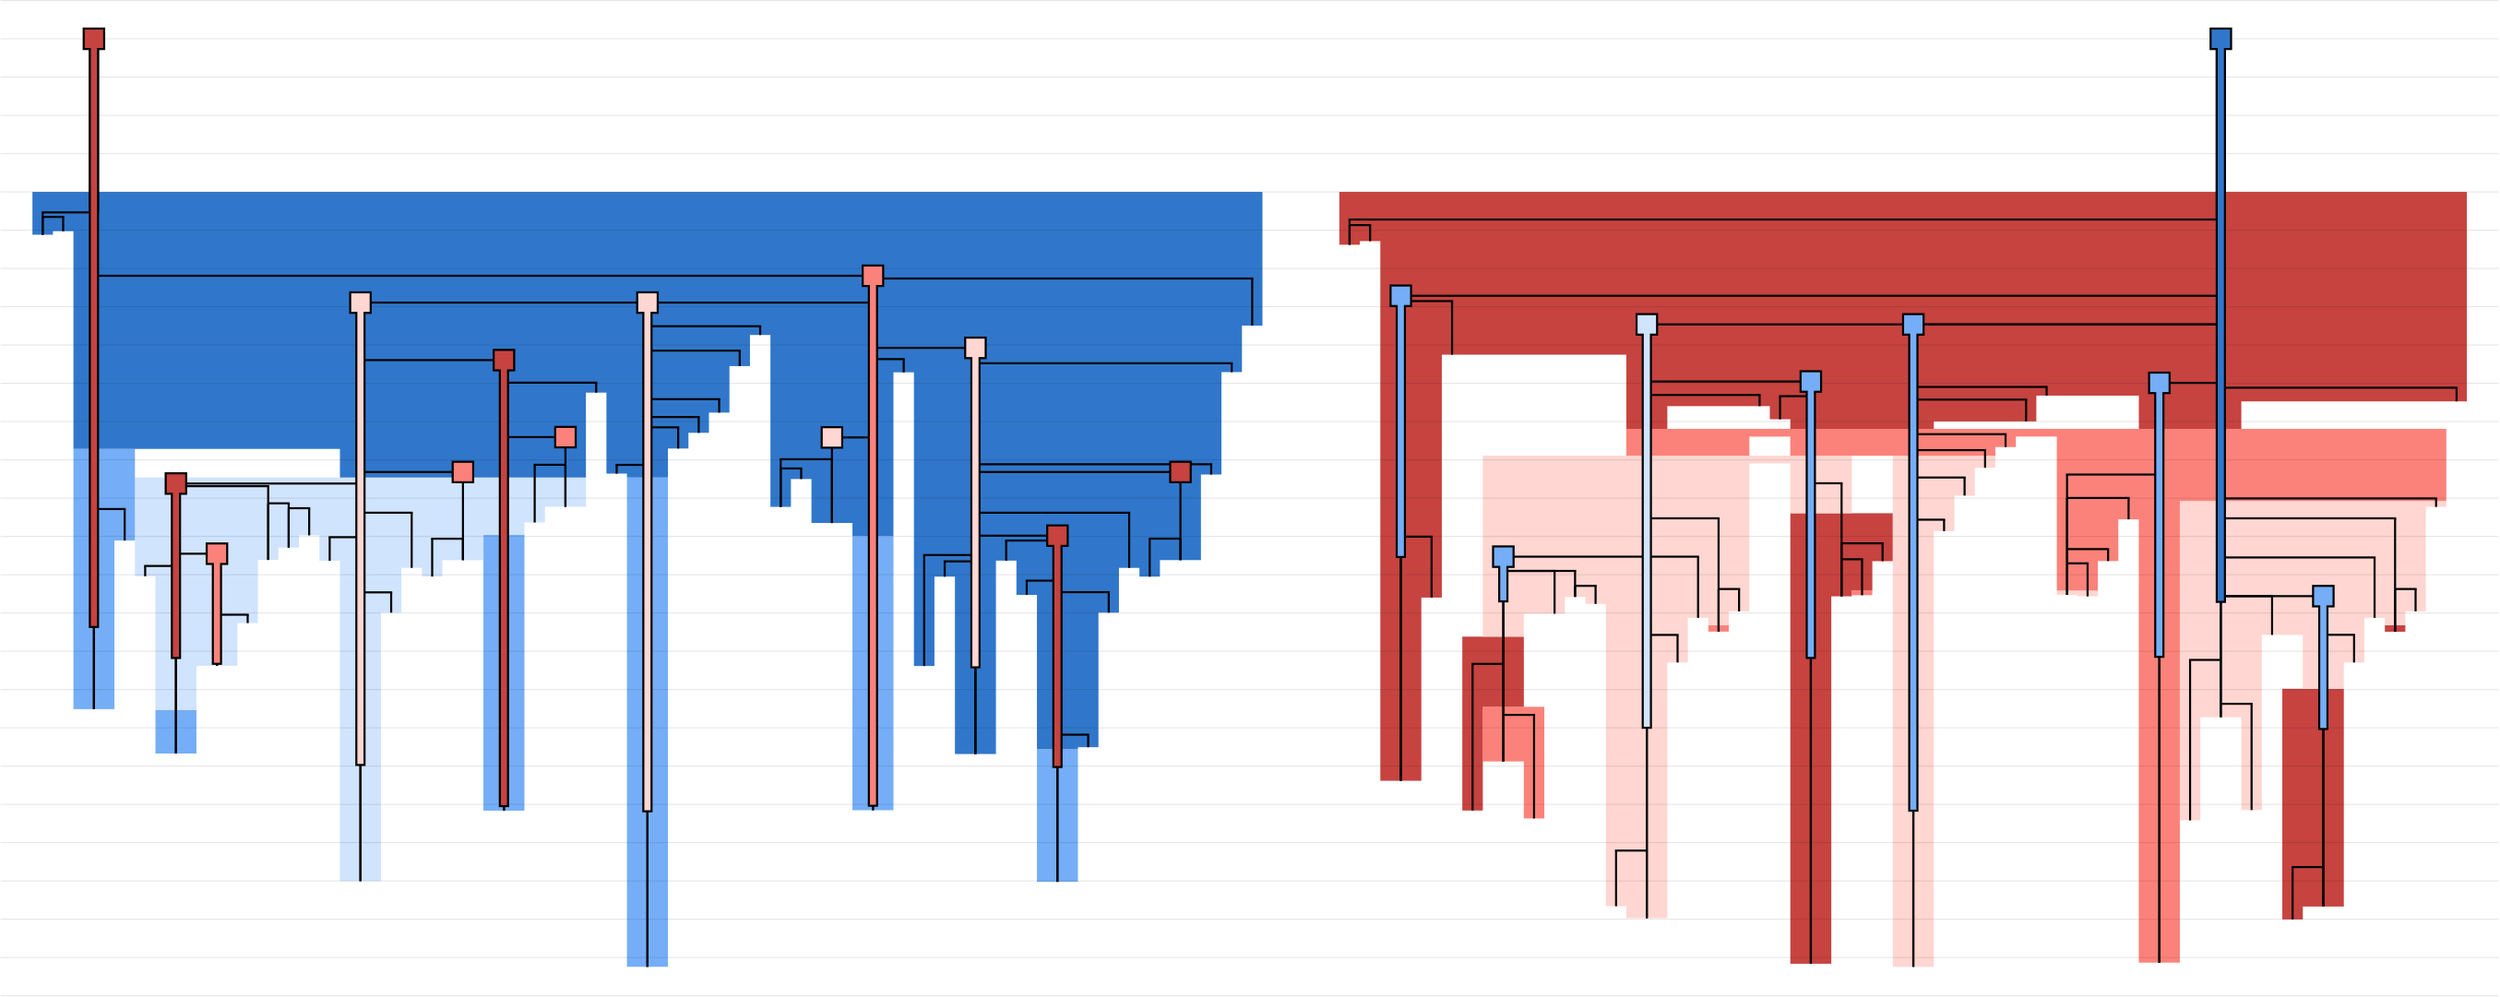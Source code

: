 <?xml version="1.0"?>
<!DOCTYPE ipe SYSTEM "ipe.dtd">
<ipe version="70212" creator="svgtoipe 20191210">
<ipestyle>
<layout paper="768 576" frame="768 576" origin="0 0"/>
<opacity name="10%" value="0.10"/>
<opacity name="20%" value="0.20"/>
<opacity name="30%" value="0.30"/>
<opacity name="40%" value="0.40"/>
<opacity name="50%" value="0.50"/>
<opacity name="60%" value="0.60"/>
<opacity name="70%" value="0.70"/>
<opacity name="80%" value="0.80"/>
<opacity name="90%" value="0.90"/>
<pathstyle cap="0" join="0" fillrule="wind"/>
</ipestyle>
<page>
<group matrix="1 0 0 -1 0 576">
<group>
<group matrix="1 0 0 1 709 350">
<group>
<path fill="0.458824 0.682353 0.968627">
84 236.658 m
84 251.753 l
84 288.412 l
68 288.412 l
68 251.753 l
68 236.658 l
84 236.658 l
h
</path>
<path fill="0.458824 0.682353 0.968627">
-260 221.254 m
-260 226.814 l
-260 238.321 l
-276 238.321 l
-276 226.814 l
-276 221.254 l
-260 221.254 l
h
</path>
<path fill="0.458824 0.682353 0.968627">
12 153.409 m
12 189.205 l
12 260.459 l
-4 260.459 l
-4 189.205 l
-4 153.409 l
12 153.409 l
h
</path>
<path fill="0.458824 0.682353 0.968627">
-132 152.878 m
-132 158.616 l
-132 192.604 l
-132 260.62 l
-148 260.62 l
-148 192.604 l
-148 162.832 l
-148 158.616 l
-148 152.878 l
-132 152.878 l
h
</path>
<path fill="0.458824 0.682353 0.968627">
-76 130.586 m
-76 154.998 l
-76 159.94 l
-76 173.447 l
-76 179.673 l
-76 190.353 l
-76 206.818 l
-76 321.577 l
-92 321.577 l
-92 206.818 l
-92 190.353 l
-92 179.673 l
-92 173.447 l
-92 159.94 l
-92 154.998 l
-92 130.586 l
-76 130.586 l
h
</path>
<path fill="0.815686 0.894118 0.996078">
-108 130.586 m
-108 142.009 l
-124 142.009 l
-124 142.019 l
-124 148.142 l
-132 148.142 l
-132 148.152 l
-132 152.878 l
-148 152.878 l
-148 154.481 l
-148 158.13 l
-148 162.832 l
-164 162.832 l
-164 162.842 l
-164 169.241 l
-172 169.241 l
-172 165.858 l
-180 165.858 l
-180 169.251 l
-180 183.336 l
-188 183.336 l
-188 183.346 l
-188 184.144 l
-188 187.408 l
-188 204.092 l
-188 206.288 l
-188 221.254 l
-188 251.799 l
-188 288.132 l
-204 288.132 l
-204 251.799 l
-204 221.254 l
-204 163.07 l
-212 163.07 l
-212 153.159 l
-220 153.159 l
-220 157.934 l
-228 157.934 l
-228 162.751 l
-236 162.751 l
-236 187.398 l
-244 187.398 l
-244 204.082 l
-260 204.082 l
-260 221.254 l
-276 221.254 l
-276 206.288 l
-276 169.132 l
-276 169.122 l
-284 169.122 l
-284 155.188 l
-284 130.586 l
-276 130.586 l
-260 130.586 l
-244 130.586 l
-236 130.586 l
-228 130.586 l
-220 130.586 l
-212 130.586 l
-204 130.586 l
-188 130.586 l
-180 130.586 l
-172 130.586 l
-164 130.586 l
-148 130.586 l
-132 130.586 l
-124 130.586 l
-108 130.586 l
h
</path>
<path fill="0.458824 0.682353 0.968627">
-292 155.198 m
-292 213.44 l
-292 221.004 l
-308 221.004 l
-308 213.44 l
-308 155.198 l
-308 142.894 l
-308 121.495 l
-308 119.42 l
-292 119.42 l
-284 119.42 l
-284 155.188 l
-292 155.188 l
-292 155.198 l
h
</path>
<path fill="0.188235 0.466667 0.796078" pen="496">
-204 130.586 m
-204 128.442 l
-204 119.421 l
-292 119.421 l
-308 119.421 l
-308 89.6564 l
-308 51.8366 l
-308 35.8312 l
-308 34.4416 l
-316 34.4416 l
-316 35.8212 l
-324 35.8212 l
-324 28.8669 l
-324 27.1107 l
-324 19.1107 l
156 19.1107 l
156 27.1107 l
156 71.2954 l
148 71.2954 l
148 71.3054 l
148 89.4522 l
140 89.4522 l
140 89.4622 l
140 129.425 l
132 129.425 l
132 129.435 l
132 130.586 l
132 153.409 l
132 154.442 l
132 155.306 l
132 162.832 l
116 162.832 l
116 162.842 l
116 169.283 l
108 169.283 l
108 165.858 l
100 165.858 l
100 169.293 l
100 183.336 l
92 183.336 l
92 183.346 l
92 235.855 l
84 235.855 l
84 235.865 l
84 236.658 l
68 236.658 l
68 176.409 l
60 176.409 l
60 163.031 l
52 163.031 l
52 236.658 l
52 238.521 l
36 238.521 l
36 236.658 l
36 235.865 l
36 230.967 l
36 221.563 l
36 206.288 l
36 204.172 l
36 169.283 l
28 169.283 l
28 204.162 l
20 204.162 l
20 198.521 l
20 153.409 l
20 89.5326 l
12 89.5326 l
12 153.409 l
-4 153.409 l
-4 148.348 l
-4 148.338 l
-20 148.338 l
-20 142.058 l
-20 131.178 l
-28 131.178 l
-28 142.048 l
-36 142.048 l
-36 130.586 l
-36 74.9583 l
-44 74.9583 l
-44 87.1014 l
-52 87.1014 l
-52 105.258 l
-60 105.258 l
-60 113.144 l
-68 113.144 l
-68 119.273 l
-76 119.273 l
-76 130.586 l
-92 130.586 l
-92 129.068 l
-100 129.068 l
-100 97.4565 l
-108 97.4565 l
-108 130.586 l
-124 130.586 l
-132 130.586 l
-148 130.586 l
-164 130.586 l
-204 130.586 l
h
</path>
</group>
</group>
<group matrix="1 0 0 1 1227 350">
<group>
<path fill="0.984314 0.509804 0.478431">
-252 220.1 m
-252 223.239 l
-252 241.428 l
-252 243.91 l
-252 263.662 l
-260 263.662 l
-260 243.91 l
-260 241.428 l
-260 241.418 l
-276 241.418 l
-276 223.239 l
-276 220.1 l
-260 220.1 l
-252 220.1 l
h
</path>
<path fill="0.776471 0.262745 0.25098">
60 213.054 m
60 214.964 l
60 230.612 l
60 235.111 l
60 282.655 l
60 290.733 l
60 298.049 l
44 298.049 l
44 298.059 l
44 303.082 l
36 303.082 l
36 298.059 l
36 290.733 l
36 282.655 l
36 235.111 l
36 230.612 l
36 214.964 l
36 213.054 l
44 213.054 l
60 213.054 l
h
</path>
<path fill="0.776471 0.262745 0.25098">
-276 241.418 m
-276 260.575 l
-284 260.575 l
-284 224.878 l
-284 220.1 l
-284 203.333 l
-284 193.742 l
-284 192.707 l
-276 192.707 l
-260 192.707 l
-260 193.742 l
-260 203.333 l
-260 220.1 l
-276 220.1 l
-276 224.878 l
-276 241.418 l
h
</path>
<path fill="0.776471 0.262745 0.25098">
84 188.208 m
84 190.787 l
76 190.787 l
76 188.208 l
84 188.208 l
h
</path>
<path fill="0.984314 0.509804 0.478431">
-180 188.208 m
-180 190.742 l
-188 190.742 l
-188 188.208 l
-180 188.208 l
h
</path>
<path fill="0.984314 0.509804 0.478431">
-124 174.592 m
-124 176.528 l
-132 176.528 l
-132 174.592 l
-124 174.592 l
h
</path>
<path fill="1 0.839216 0.819608">
-36 174.711 m
-36 176.406 l
-36 176.969 l
-44 176.969 l
-44 176.406 l
-44 176.396 l
-52 176.396 l
-52 174.711 l
-44 174.711 l
-36 174.711 l
h
</path>
<path fill="0.776471 0.262745 0.25098">
-124 163.254 m
-124 174.592 l
-132 174.592 l
-132 176.528 l
-132 176.969 l
-140 176.969 l
-140 176.979 l
-140 320.384 l
-156 320.384 l
-156 176.979 l
-156 174.592 l
-156 163.254 l
-156 162.501 l
-156 156.278 l
-156 153.329 l
-156 144.53 l
-140 144.53 l
-132 144.53 l
-124 144.53 l
-116 144.53 l
-116 163.244 l
-124 163.244 l
-124 163.254 l
h
</path>
<path fill="1 0.839216 0.819608">
36 192.032 m
36 192.022 l
28 192.022 l
28 213.054 l
28 220.617 l
28 223.087 l
28 260.398 l
20 260.398 l
20 224.158 l
4 224.158 l
4 260.408 l
4 264.415 l
-4 264.415 l
-4 260.408 l
-4 224.168 l
-4 223.087 l
-4 220.617 l
-4 218.914 l
-4 213.054 l
-4 204.094 l
-4 202.802 l
-4 201.789 l
-4 192.032 l
-4 191.987 l
-4 188.208 l
-4 185.366 l
-4 185.182 l
-4 182.851 l
-4 176.892 l
-4 174.11 l
-4 161.797 l
-4 146.521 l
-4 145.765 l
-4 142.064 l
-4 139.751 l
4 139.751 l
20 139.751 l
28 139.751 l
36 139.751 l
60 139.751 l
68 139.751 l
76 139.751 l
84 139.751 l
92 139.751 l
100 139.751 l
100 142.054 l
92 142.054 l
92 142.064 l
92 182.841 l
84 182.841 l
84 182.851 l
84 185.182 l
84 188.208 l
76 188.208 l
76 185.356 l
68 185.356 l
68 188.208 l
68 202.792 l
60 202.792 l
60 202.802 l
60 204.094 l
60 213.054 l
44 213.054 l
44 192.032 l
36 192.032 l
h
</path>
<path fill="1 0.839216 0.819608">
-156 122.074 m
-140 122.074 l
-132 122.074 l
-132 144.53 l
-140 144.53 l
-156 144.53 l
-156 125.074 l
-172 125.074 l
-172 144.53 l
-172 182.841 l
-180 182.841 l
-180 182.851 l
-180 188.208 l
-188 188.208 l
-188 185.356 l
-196 185.356 l
-196 188.208 l
-196 192.707 l
-196 202.792 l
-204 202.792 l
-204 202.802 l
-204 204.094 l
-204 213.649 l
-204 235.189 l
-204 276.211 l
-204 297.928 l
-204 302.597 l
-220 302.597 l
-220 297.928 l
-220 297.918 l
-228 297.918 l
-228 192.707 l
-228 179.927 l
-236 179.927 l
-236 177.191 l
-244 177.191 l
-244 183.767 l
-252 183.767 l
-252 183.777 l
-260 183.777 l
-260 192.707 l
-276 192.707 l
-276 188.208 l
-276 167.048 l
-276 122.074 l
-252 122.074 l
-244 122.074 l
-236 122.074 l
-228 122.074 l
-220 122.074 l
-204 122.074 l
-196 122.074 l
-188 122.074 l
-180 122.074 l
-172 122.074 l
-156 122.074 l
h
</path>
<path fill="1 0.839216 0.819608">
-172 114.603 m
-172 122.074 l
-220 122.074 l
-220 111.603 l
-172 111.603 l
-156 111.603 l
-116 111.603 l
-100 111.603 l
-92 111.603 l
-84 111.603 l
-76 111.603 l
-76 118.704 l
-76 122.074 l
-76 126.782 l
-84 126.782 l
-84 126.792 l
-84 131.31 l
-84 137.642 l
-92 137.642 l
-92 137.652 l
-92 151.502 l
-100 151.502 l
-100 151.512 l
-100 159.78 l
-100 166.748 l
-100 170.768 l
-100 185.42 l
-100 321.577 l
-116 321.577 l
-116 185.42 l
-116 170.768 l
-116 166.748 l
-116 163.244 l
-116 159.78 l
-116 151.512 l
-116 147.052 l
-116 140.829 l
-116 137.652 l
-116 131.31 l
-116 130.587 l
-116 126.792 l
-116 122.074 l
-140 122.074 l
-156 122.074 l
-156 114.603 l
-172 114.603 l
h
</path>
<path fill="0.984314 0.509804 0.478431">
-172 114.603 m
-172 122.074 l
-220 122.074 l
-220 112.677 l
-220 111.603 l
-172 111.603 l
-156 111.603 l
-116 111.603 l
-84 111.603 l
-76 111.603 l
-68 111.603 l
-52 111.603 l
-44 111.603 l
-36 111.603 l
-28 111.603 l
-20 111.603 l
-4 111.603 l
20 111.603 l
100 111.603 l
100 139.751 l
20 139.751 l
4 139.751 l
-4 139.751 l
-4 144.131 l
-4 146.92 l
-4 158.529 l
-4 163.209 l
-4 164.09 l
-4 174.711 l
-4 264.415 l
-4 319.943 l
-20 319.943 l
-20 174.711 l
-20 146.91 l
-28 146.91 l
-28 163.199 l
-36 163.199 l
-36 174.711 l
-44 174.711 l
-52 174.711 l
-52 164.09 l
-52 158.529 l
-52 144.131 l
-52 139.751 l
-52 138.578 l
-52 122.074 l
-52 118.714 l
-52 114.603 l
-68 114.603 l
-68 118.704 l
-76 118.704 l
-76 122.074 l
-84 122.074 l
-116 122.074 l
-156 122.074 l
-156 114.603 l
-172 114.603 l
h
</path>
<path fill="0.776471 0.262745 0.25098" pen="456">
100 100.882 m
20 100.882 l
20 111.603 l
-4 111.603 l
-20 111.603 l
-20 98.6307 l
-52 98.6307 l
-52 98.6207 l
-60 98.6207 l
-60 108.683 l
-68 108.683 l
-68 108.693 l
-100 108.693 l
-100 111.603 l
-140 111.603 l
-156 111.603 l
-156 107.844 l
-164 107.844 l
-164 102.724 l
-172 102.724 l
-172 102.734 l
-204 102.734 l
-204 111.603 l
-220 111.603 l
-220 82.651 l
-284 82.651 l
-284 82.641 l
-292 82.641 l
-292 111.603 l
-292 177.454 l
-300 177.454 l
-300 177.464 l
-300 202.66 l
-300 248.966 l
-316 248.966 l
-316 202.66 l
-316 177.464 l
-316 153.673 l
-316 111.603 l
-316 108.693 l
-316 107.854 l
-316 102.734 l
-316 100.882 l
-316 100.174 l
-316 98.8493 l
-316 98.6307 l
-316 98.3637 l
-316 95.5402 l
-316 95.2315 l
-316 93.6429 l
-316 93.1122 l
-316 86.8769 l
-316 82.651 l
-316 70.8198 l
-316 61.7286 l
-316 59.6543 l
-316 39.7449 l
-316 38.3135 l
-324 38.3135 l
-324 39.7349 l
-332 39.7349 l
-332 32.078 l
-332 29.8902 l
-332 19.1107 l
108 19.1107 l
108 29.8902 l
108 100.872 l
100 100.872 l
100 100.882 l
h
</path>
</group>
</group>
<group matrix="1 0 0 1 400 350">
<group>
<path stroke="0 0 0" opacity="10%" pen="0.4">
-27.457 -55.5969 m
947.457 -55.5969 l
</path>
<path stroke="0 0 0" opacity="10%" pen="0.4">
-27.457 -40.6553 m
947.457 -40.6553 l
</path>
<path stroke="0 0 0" opacity="10%" pen="0.4">
-27.457 -25.7138 m
947.457 -25.7138 l
</path>
<path stroke="0 0 0" opacity="10%" pen="0.4">
-27.457 -10.7723 m
947.457 -10.7723 l
</path>
<path stroke="0 0 0" opacity="10%" pen="0.4">
-27.457 4.16921 m
947.457 4.16921 l
</path>
<path stroke="0 0 0" opacity="10%" pen="0.4">
-27.457 19.1107 m
947.457 19.1107 l
</path>
<path stroke="0 0 0" opacity="10%" pen="0.4">
-27.457 34.0522 m
947.457 34.0522 l
</path>
<path stroke="0 0 0" opacity="10%" pen="0.4">
-27.457 48.9938 m
947.457 48.9938 l
</path>
<path stroke="0 0 0" opacity="10%" pen="0.4">
-27.457 63.9353 m
947.457 63.9353 l
</path>
<path stroke="0 0 0" opacity="10%" pen="0.4">
-27.457 78.8768 m
947.457 78.8768 l
</path>
<path stroke="0 0 0" opacity="10%" pen="0.4">
-27.457 93.8183 m
947.457 93.8183 l
</path>
<path stroke="0 0 0" opacity="10%" pen="0.4">
-27.457 108.76 m
947.457 108.76 l
</path>
<path stroke="0 0 0" opacity="10%" pen="0.4">
-27.457 123.701 m
947.457 123.701 l
</path>
<path stroke="0 0 0" opacity="10%" pen="0.4">
-27.457 138.643 m
947.457 138.643 l
</path>
<path stroke="0 0 0" opacity="10%" pen="0.4">
-27.457 153.584 m
947.457 153.584 l
</path>
<path stroke="0 0 0" opacity="10%" pen="0.4">
-27.457 168.526 m
947.457 168.526 l
</path>
<path stroke="0 0 0" opacity="10%" pen="0.4">
-27.457 183.467 m
947.457 183.467 l
</path>
<path stroke="0 0 0" opacity="10%" pen="0.4">
-27.457 198.409 m
947.457 198.409 l
</path>
<path stroke="0 0 0" opacity="10%" pen="0.4">
-27.457 213.35 m
947.457 213.35 l
</path>
<path stroke="0 0 0" opacity="10%" pen="0.4">
-27.457 228.292 m
947.457 228.292 l
</path>
<path stroke="0 0 0" opacity="10%" pen="0.4">
-27.457 243.234 m
947.457 243.234 l
</path>
<path stroke="0 0 0" opacity="10%" pen="0.4">
-27.457 258.175 m
947.457 258.175 l
</path>
<path stroke="0 0 0" opacity="10%" pen="0.4">
-27.457 273.117 m
947.457 273.117 l
</path>
<path stroke="0 0 0" opacity="10%" pen="0.4">
-27.457 288.058 m
947.457 288.058 l
</path>
<path stroke="0 0 0" opacity="10%" pen="0.4">
-27.457 303 m
947.457 303 l
</path>
<path stroke="0 0 0" opacity="10%" pen="0.4">
-27.457 317.941 m
947.457 317.941 l
</path>
<path stroke="0 0 0" opacity="10%" pen="0.4">
-27.457 332.883 m
947.457 332.883 l
</path>
</group>
</group>
<group matrix="1 0 0 1 709 350">
<group>
<path stroke="0 0 0" pen="0.8">
-320 27.1107 m
-320 28.8669 l
</path>
<path stroke="0 0 0" pen="0.8">
-320.4 27.1107 m
-300 27.1107 l
</path>
<path stroke="0 0 0" pen="0.8">
-320 28.8669 m
-320 35.8312 l
</path>
<path stroke="0 0 0" pen="0.8">
-320 28.8669 m
-320 35.8312 l
</path>
<path stroke="0 0 0" pen="0.8">
-312 28.8669 m
-312 34.4516 l
</path>
<path stroke="0 0 0" pen="0.8">
-311.6 28.8669 m
-320 28.8669 l
</path>
<path stroke="0 0 0" pen="0.8">
-300 27.1107 m
-300 51.8366 l
</path>
<path stroke="0 0 0" pen="0.8">
-300 27.1107 m
-300 51.8366 l
</path>
<path stroke="0 0 0" pen="0.8">
-300 51.8366 m
-300 142.894 l
</path>
<path stroke="0 0 0" pen="0.8">
-300 51.8366 m
-300 142.894 l
</path>
<path stroke="0 0 0" pen="0.8">
-300 142.894 m
-300 221.014 l
</path>
<path stroke="0 0 0" pen="0.8">
-300 142.894 m
-300 221.014 l
</path>
<path stroke="0 0 0" pen="0.8">
-288 142.894 m
-288 155.198 l
</path>
<path stroke="0 0 0" pen="0.8">
-287.6 142.894 m
-300 142.894 l
</path>
<path stroke="0 0 0" pen="0.8">
4 51.8366 m
4 52.9107 l
</path>
<path stroke="0 0 0" pen="0.8">
4.4 51.8366 m
-300 51.8366 l
</path>
<path stroke="0 0 0" pen="0.8">
4 52.9107 m
4 62.3074 l
</path>
<path stroke="0 0 0" pen="0.8">
4 52.9107 m
4 62.3074 l
</path>
<path stroke="0 0 0" pen="0.8">
-84 62.3074 m
-84 62.3074 l
</path>
<path stroke="0 0 0" pen="0.8">
-84.4 62.3074 m
4 62.3074 l
</path>
<path stroke="0 0 0" pen="0.8">
-196 62.3074 m
-196 84.7638 l
</path>
<path stroke="0 0 0" pen="0.8">
-196.4 62.3074 m
-84 62.3074 l
</path>
<path stroke="0 0 0" pen="0.8">
-196 84.7638 m
-196 128.442 l
</path>
<path stroke="0 0 0" pen="0.8">
-196 84.7638 m
-196 128.442 l
</path>
<path stroke="0 0 0" pen="0.8">
-196 128.442 m
-196 132.941 l
</path>
<path stroke="0 0 0" pen="0.8">
-196 128.442 m
-196 132.941 l
</path>
<path stroke="0 0 0" pen="0.8">
-268 132.941 m
-268 133.976 l
</path>
<path stroke="0 0 0" pen="0.8">
-268.4 132.941 m
-196 132.941 l
</path>
<path stroke="0 0 0" pen="0.8">
-268 133.976 m
-268 160.334 l
</path>
<path stroke="0 0 0" pen="0.8">
-268 133.976 m
-268 160.334 l
</path>
<path stroke="0 0 0" pen="0.8">
-268 160.334 m
-268 165.112 l
</path>
<path stroke="0 0 0" pen="0.8">
-268 160.334 m
-268 165.112 l
</path>
<path stroke="0 0 0" pen="0.8">
-280 165.112 m
-280 169.132 l
</path>
<path stroke="0 0 0" pen="0.8">
-280.4 165.112 m
-268 165.112 l
</path>
<path stroke="0 0 0" pen="0.8">
-268 165.112 m
-268 238.331 l
</path>
<path stroke="0 0 0" pen="0.8">
-268 165.112 m
-268 238.331 l
</path>
<path stroke="0 0 0" pen="0.8">
-252 160.334 m
-252 184.144 l
</path>
<path stroke="0 0 0" pen="0.8">
-251.6 160.334 m
-268 160.334 l
</path>
<path stroke="0 0 0" pen="0.8">
-252 184.144 m
-252 204.092 l
</path>
<path stroke="0 0 0" pen="0.8">
-252 184.144 m
-252 204.092 l
</path>
<path stroke="0 0 0" pen="0.8">
-240 184.144 m
-240 187.408 l
</path>
<path stroke="0 0 0" pen="0.8">
-239.6 184.144 m
-252 184.144 l
</path>
<path stroke="0 0 0" pen="0.8">
-232 133.976 m
-232 140.665 l
</path>
<path stroke="0 0 0" pen="0.8">
-231.6 133.976 m
-268 133.976 l
</path>
<path stroke="0 0 0" pen="0.8">
-232 140.665 m
-232 162.761 l
</path>
<path stroke="0 0 0" pen="0.8">
-232 140.665 m
-232 162.761 l
</path>
<path stroke="0 0 0" pen="0.8">
-224 140.665 m
-224 142.575 l
</path>
<path stroke="0 0 0" pen="0.8">
-223.6 140.665 m
-232 140.665 l
</path>
<path stroke="0 0 0" pen="0.8">
-224 142.575 m
-224 157.944 l
</path>
<path stroke="0 0 0" pen="0.8">
-224 142.575 m
-224 157.944 l
</path>
<path stroke="0 0 0" pen="0.8">
-216 142.575 m
-216 153.169 l
</path>
<path stroke="0 0 0" pen="0.8">
-215.6 142.575 m
-224 142.575 l
</path>
<path stroke="0 0 0" pen="0.8">
-196 132.941 m
-196 144.328 l
</path>
<path stroke="0 0 0" pen="0.8">
-196 132.941 m
-196 144.328 l
</path>
<path stroke="0 0 0" pen="0.8">
-196 144.328 m
-196 153.882 l
</path>
<path stroke="0 0 0" pen="0.8">
-196 144.328 m
-196 153.882 l
</path>
<path stroke="0 0 0" pen="0.8">
-208 153.882 m
-208 163.08 l
</path>
<path stroke="0 0 0" pen="0.8">
-208.4 153.882 m
-196 153.882 l
</path>
<path stroke="0 0 0" pen="0.8">
-196 153.882 m
-196 175.422 l
</path>
<path stroke="0 0 0" pen="0.8">
-196 153.882 m
-196 175.422 l
</path>
<path stroke="0 0 0" pen="0.8">
-196 175.422 m
-196 288.142 l
</path>
<path stroke="0 0 0" pen="0.8">
-196 175.422 m
-196 288.142 l
</path>
<path stroke="0 0 0" pen="0.8">
-184 175.422 m
-184 183.346 l
</path>
<path stroke="0 0 0" pen="0.8">
-183.6 175.422 m
-196 175.422 l
</path>
<path stroke="0 0 0" pen="0.8">
-176 144.328 m
-176 165.868 l
</path>
<path stroke="0 0 0" pen="0.8">
-175.6 144.328 m
-196 144.328 l
</path>
<path stroke="0 0 0" pen="0.8">
-156 128.442 m
-156 154.481 l
</path>
<path stroke="0 0 0" pen="0.8">
-155.6 128.442 m
-196 128.442 l
</path>
<path stroke="0 0 0" pen="0.8">
-168 154.481 m
-168 169.251 l
</path>
<path stroke="0 0 0" pen="0.8">
-168.4 154.481 m
-156 154.481 l
</path>
<path stroke="0 0 0" pen="0.8">
-156 154.481 m
-156 162.842 l
</path>
<path stroke="0 0 0" pen="0.8">
-156 154.481 m
-156 162.842 l
</path>
<path stroke="0 0 0" pen="0.8">
-140 84.7638 m
-140 93.5625 l
</path>
<path stroke="0 0 0" pen="0.8">
-139.6 84.7638 m
-196 84.7638 l
</path>
<path stroke="0 0 0" pen="0.8">
-140 93.5625 m
-140 114.826 l
</path>
<path stroke="0 0 0" pen="0.8">
-140 93.5625 m
-140 114.826 l
</path>
<path stroke="0 0 0" pen="0.8">
-140 114.826 m
-140 260.63 l
</path>
<path stroke="0 0 0" pen="0.8">
-140 114.826 m
-140 260.63 l
</path>
<path stroke="0 0 0" pen="0.8">
-116 114.826 m
-116 125.615 l
</path>
<path stroke="0 0 0" pen="0.8">
-115.6 114.826 m
-140 114.826 l
</path>
<path stroke="0 0 0" pen="0.8">
-128 125.615 m
-128 148.152 l
</path>
<path stroke="0 0 0" pen="0.8">
-128.4 125.615 m
-116 125.615 l
</path>
<path stroke="0 0 0" pen="0.8">
-116 125.615 m
-116 142.019 l
</path>
<path stroke="0 0 0" pen="0.8">
-116 125.615 m
-116 142.019 l
</path>
<path stroke="0 0 0" pen="0.8">
-104 93.5625 m
-104 97.4665 l
</path>
<path stroke="0 0 0" pen="0.8">
-103.6 93.5625 m
-140 93.5625 l
</path>
<path stroke="0 0 0" pen="0.8">
-84 62.3074 m
-84 71.5434 l
</path>
<path stroke="0 0 0" pen="0.8">
-84 62.3074 m
-84 71.5434 l
</path>
<path stroke="0 0 0" pen="0.8">
-84 71.5434 m
-84 81.0624 l
</path>
<path stroke="0 0 0" pen="0.8">
-84 71.5434 m
-84 81.0624 l
</path>
<path stroke="0 0 0" pen="0.8">
-84 81.0624 m
-84 100.013 l
</path>
<path stroke="0 0 0" pen="0.8">
-84 81.0624 m
-84 100.013 l
</path>
<path stroke="0 0 0" pen="0.8">
-84 100.013 m
-84 106.982 l
</path>
<path stroke="0 0 0" pen="0.8">
-84 100.013 m
-84 106.982 l
</path>
<path stroke="0 0 0" pen="0.8">
-84 106.982 m
-84 111.002 l
</path>
<path stroke="0 0 0" pen="0.8">
-84 106.982 m
-84 111.002 l
</path>
<path stroke="0 0 0" pen="0.8">
-84 111.002 m
-84 125.654 l
</path>
<path stroke="0 0 0" pen="0.8">
-84 111.002 m
-84 125.654 l
</path>
<path stroke="0 0 0" pen="0.8">
-96 125.654 m
-96 129.078 l
</path>
<path stroke="0 0 0" pen="0.8">
-96.4 125.654 m
-84 125.654 l
</path>
<path stroke="0 0 0" pen="0.8">
-84 125.654 m
-84 321.587 l
</path>
<path stroke="0 0 0" pen="0.8">
-84 125.654 m
-84 321.587 l
</path>
<path stroke="0 0 0" pen="0.8">
-72 111.002 m
-72 119.283 l
</path>
<path stroke="0 0 0" pen="0.8">
-71.6 111.002 m
-84 111.002 l
</path>
<path stroke="0 0 0" pen="0.8">
-64 106.982 m
-64 113.154 l
</path>
<path stroke="0 0 0" pen="0.8">
-63.6 106.982 m
-84 106.982 l
</path>
<path stroke="0 0 0" pen="0.8">
-56 100.013 m
-56 105.268 l
</path>
<path stroke="0 0 0" pen="0.8">
-55.6 100.013 m
-84 100.013 l
</path>
<path stroke="0 0 0" pen="0.8">
-48 81.0624 m
-48 87.1114 l
</path>
<path stroke="0 0 0" pen="0.8">
-47.6 81.0624 m
-84 81.0624 l
</path>
<path stroke="0 0 0" pen="0.8">
-40 71.5434 m
-40 74.9683 l
</path>
<path stroke="0 0 0" pen="0.8">
-39.6 71.5434 m
-84 71.5434 l
</path>
<path stroke="0 0 0" pen="0.8">
4 62.3074 m
4 79.9851 l
</path>
<path stroke="0 0 0" pen="0.8">
4 62.3074 m
4 79.9851 l
</path>
<path stroke="0 0 0" pen="0.8">
4 79.9851 m
4 84.3651 l
</path>
<path stroke="0 0 0" pen="0.8">
4 79.9851 m
4 84.3651 l
</path>
<path stroke="0 0 0" pen="0.8">
4 84.3651 m
4 114.945 l
</path>
<path stroke="0 0 0" pen="0.8">
4 84.3651 m
4 114.945 l
</path>
<path stroke="0 0 0" pen="0.8">
-12 114.945 m
-12 123.464 l
</path>
<path stroke="0 0 0" pen="0.8">
-12.4 114.945 m
4 114.945 l
</path>
<path stroke="0 0 0" pen="0.8">
-32 123.464 m
-32 127.049 l
</path>
<path stroke="0 0 0" pen="0.8">
-32.4 123.464 m
-12 123.464 l
</path>
<path stroke="0 0 0" pen="0.8">
-32 127.049 m
-32 142.058 l
</path>
<path stroke="0 0 0" pen="0.8">
-32 127.049 m
-32 142.058 l
</path>
<path stroke="0 0 0" pen="0.8">
-24 127.049 m
-24 131.188 l
</path>
<path stroke="0 0 0" pen="0.8">
-23.6 127.049 m
-32 127.049 l
</path>
<path stroke="0 0 0" pen="0.8">
-12 123.464 m
-12 148.348 l
</path>
<path stroke="0 0 0" pen="0.8">
-12 123.464 m
-12 148.348 l
</path>
<path stroke="0 0 0" pen="0.8">
4 114.945 m
4 260.469 l
</path>
<path stroke="0 0 0" pen="0.8">
4 114.945 m
4 260.469 l
</path>
<path stroke="0 0 0" pen="0.8">
16 84.3651 m
16 89.5426 l
</path>
<path stroke="0 0 0" pen="0.8">
16.4 84.3651 m
4 84.3651 l
</path>
<path stroke="0 0 0" pen="0.8">
44 79.9851 m
44 85.9987 l
</path>
<path stroke="0 0 0" pen="0.8">
44.4 79.9851 m
4 79.9851 l
</path>
<path stroke="0 0 0" pen="0.8">
44 85.9987 m
44 125.416 l
</path>
<path stroke="0 0 0" pen="0.8">
44 85.9987 m
44 125.416 l
</path>
<path stroke="0 0 0" pen="0.8">
44 125.416 m
44 128.442 l
</path>
<path stroke="0 0 0" pen="0.8">
44 125.416 m
44 128.442 l
</path>
<path stroke="0 0 0" pen="0.8">
44 128.442 m
44 144.328 l
</path>
<path stroke="0 0 0" pen="0.8">
44 128.442 m
44 144.328 l
</path>
<path stroke="0 0 0" pen="0.8">
44 144.328 m
44 153.288 l
</path>
<path stroke="0 0 0" pen="0.8">
44 144.328 m
44 153.288 l
</path>
<path stroke="0 0 0" pen="0.8">
44 153.288 m
44 160.851 l
</path>
<path stroke="0 0 0" pen="0.8">
44 153.288 m
44 160.851 l
</path>
<path stroke="0 0 0" pen="0.8">
24 160.851 m
24 204.172 l
</path>
<path stroke="0 0 0" pen="0.8">
23.6 160.851 m
44 160.851 l
</path>
<path stroke="0 0 0" pen="0.8">
44 160.851 m
44 163.321 l
</path>
<path stroke="0 0 0" pen="0.8">
44 160.851 m
44 163.321 l
</path>
<path stroke="0 0 0" pen="0.8">
32 163.321 m
32 169.293 l
</path>
<path stroke="0 0 0" pen="0.8">
31.6 163.321 m
44 163.321 l
</path>
<path stroke="0 0 0" pen="0.8">
44 163.321 m
44 238.531 l
</path>
<path stroke="0 0 0" pen="0.8">
44 163.321 m
44 238.531 l
</path>
<path stroke="0 0 0" pen="0.8">
76 153.288 m
76 155.198 l
</path>
<path stroke="0 0 0" pen="0.8">
76.4 153.288 m
44 153.288 l
</path>
<path stroke="0 0 0" pen="0.8">
56 155.198 m
56 163.041 l
</path>
<path stroke="0 0 0" pen="0.8">
55.6 155.198 m
76 155.198 l
</path>
<path stroke="0 0 0" pen="0.8">
76 155.198 m
76 170.846 l
</path>
<path stroke="0 0 0" pen="0.8">
76 155.198 m
76 170.846 l
</path>
<path stroke="0 0 0" pen="0.8">
64 170.846 m
64 176.419 l
</path>
<path stroke="0 0 0" pen="0.8">
63.6 170.846 m
76 170.846 l
</path>
<path stroke="0 0 0" pen="0.8">
76 170.846 m
76 175.345 l
</path>
<path stroke="0 0 0" pen="0.8">
76 170.846 m
76 175.345 l
</path>
<path stroke="0 0 0" pen="0.8">
76 175.345 m
76 230.967 l
</path>
<path stroke="0 0 0" pen="0.8">
76 175.345 m
76 230.967 l
</path>
<path stroke="0 0 0" pen="0.8">
76 230.967 m
76 288.422 l
</path>
<path stroke="0 0 0" pen="0.8">
76 230.967 m
76 288.422 l
</path>
<path stroke="0 0 0" pen="0.8">
88 230.967 m
88 235.865 l
</path>
<path stroke="0 0 0" pen="0.8">
88.4 230.967 m
76 230.967 l
</path>
<path stroke="0 0 0" pen="0.8">
96 175.345 m
96 183.346 l
</path>
<path stroke="0 0 0" pen="0.8">
96.4 175.345 m
76 175.345 l
</path>
<path stroke="0 0 0" pen="0.8">
104 144.328 m
104 165.868 l
</path>
<path stroke="0 0 0" pen="0.8">
104.4 144.328 m
44 144.328 l
</path>
<path stroke="0 0 0" pen="0.8">
124 128.442 m
124 154.442 l
</path>
<path stroke="0 0 0" pen="0.8">
124.4 128.442 m
44 128.442 l
</path>
<path stroke="0 0 0" pen="0.8">
112 154.442 m
112 169.293 l
</path>
<path stroke="0 0 0" pen="0.8">
111.6 154.442 m
124 154.442 l
</path>
<path stroke="0 0 0" pen="0.8">
124 154.442 m
124 162.842 l
</path>
<path stroke="0 0 0" pen="0.8">
124 154.442 m
124 162.842 l
</path>
<path stroke="0 0 0" pen="0.8">
136 125.416 m
136 129.435 l
</path>
<path stroke="0 0 0" pen="0.8">
136.4 125.416 m
44 125.416 l
</path>
<path stroke="0 0 0" pen="0.8">
144 85.9987 m
144 89.4622 l
</path>
<path stroke="0 0 0" pen="0.8">
144.4 85.9987 m
44 85.9987 l
</path>
<path stroke="0 0 0" pen="0.8">
152 52.9107 m
152 71.3054 l
</path>
<path stroke="0 0 0" pen="0.8">
152.4 52.9107 m
4 52.9107 l
</path>
</group>
</group>
<group matrix="1 0 0 1 709 350">
<group>
<path stroke="0 0 0" pen="4">
-300 27.1107 m
-300 -37.8759 l
</path>
<path stroke="0 0 0" pen="4">
-300 142.894 m
-300 189.328 l
-300 142.894 l
-300 189.328 l
-300 51.8366 l
-300 142.894 l
-300 27.1107 l
-300 51.8366 l
-300 27.1107 l
-300 -40.6553 l
</path>
<path stroke="0 0 0" fill="0.776471 0.262745 0.25098" stroke-opacity="opaque" pen="0.8">
-304 -44.6553 m
-296 -44.6553 l
-296 -36.6553 l
-304 -36.6553 l
-304 -44.6553 l
h
</path>
<path stroke="0.776471 0.262745 0.25098" fill="0.776471 0.262745 0.25098" stroke-opacity="opaque" pen="2.4">
-300 142.894 m
-300 188.528 l
-300 142.894 l
-300 188.528 l
-300 51.8366 l
-300 142.894 l
-300 27.1107 l
-300 51.8366 l
-300 27.1107 l
-300 -40.6553 l
</path>
<path stroke="0 0 0" pen="4">
4 114.945 m
4 259.108 l
4 114.945 l
4 259.108 l
4 84.3651 l
4 114.945 l
4 79.9851 l
4 84.3651 l
4 62.3074 l
4 79.9851 l
4 52.9107 l
4 62.3074 l
4 51.8366 l
4 52.9107 l
</path>
<path stroke="0 0 0" fill="0.984314 0.509804 0.478431" stroke-opacity="opaque" pen="0.8">
0 47.8366 m
8 47.8366 l
8 55.8366 l
0 55.8366 l
0 47.8366 l
h
</path>
<path stroke="0.984314 0.509804 0.478431" fill="0.984314 0.509804 0.478431" stroke-opacity="opaque" pen="2.4">
4 114.945 m
4 258.308 l
4 114.945 l
4 258.308 l
4 84.3651 l
4 114.945 l
4 79.9851 l
4 84.3651 l
4 62.3074 l
4 79.9851 l
4 52.9107 l
4 62.3074 l
4 51.8366 l
4 52.9107 l
</path>
<path stroke="0 0 0" pen="4">
-84 125.654 m
-84 261.279 l
-84 125.654 l
-84 261.279 l
-84 111.002 l
-84 125.654 l
-84 106.982 l
-84 111.002 l
-84 100.013 l
-84 106.982 l
-84 81.0624 l
-84 100.013 l
-84 71.5434 l
-84 81.0624 l
-84 62.3074 l
-84 71.5434 l
-84 62.3074 l
-84 62.3074 l
</path>
<path stroke="0 0 0" fill="1 0.839216 0.819608" stroke-opacity="opaque" pen="0.8">
-88 58.3074 m
-80 58.3074 l
-80 66.3074 l
-88 66.3074 l
-88 58.3074 l
h
</path>
<path stroke="1 0.839216 0.819608" fill="1 0.839216 0.819608" stroke-opacity="opaque" pen="2.4">
-84 125.654 m
-84 260.479 l
-84 125.654 l
-84 260.479 l
-84 111.002 l
-84 125.654 l
-84 106.982 l
-84 111.002 l
-84 100.013 l
-84 106.982 l
-84 81.0624 l
-84 100.013 l
-84 71.5434 l
-84 81.0624 l
-84 62.3074 l
-84 71.5434 l
-84 62.3074 l
-84 62.3074 l
</path>
<path stroke="0 0 0" pen="4">
-196 175.422 m
-196 243.184 l
-196 175.422 l
-196 243.184 l
-196 153.882 l
-196 175.422 l
-196 144.328 l
-196 153.882 l
-196 132.941 l
-196 144.328 l
-196 128.442 l
-196 132.941 l
-196 84.7638 l
-196 128.442 l
-196 62.3074 l
-196 84.7638 l
</path>
<path stroke="0 0 0" fill="1 0.839216 0.819608" stroke-opacity="opaque" pen="0.8">
-200 58.3074 m
-192 58.3074 l
-192 66.3074 l
-200 66.3074 l
-200 58.3074 l
h
</path>
<path stroke="1 0.839216 0.819608" fill="1 0.839216 0.819608" stroke-opacity="opaque" pen="2.4">
-196 175.422 m
-196 242.384 l
-196 175.422 l
-196 242.384 l
-196 153.882 l
-196 175.422 l
-196 144.328 l
-196 153.882 l
-196 132.941 l
-196 144.328 l
-196 128.442 l
-196 132.941 l
-196 84.7638 l
-196 128.442 l
-196 62.3074 l
-196 84.7638 l
</path>
<path stroke="0 0 0" pen="4">
44 163.321 m
44 205.077 l
44 163.321 l
44 205.077 l
44 160.851 l
44 163.321 l
44 153.288 l
44 160.851 l
44 144.328 l
44 153.288 l
44 128.442 l
44 144.328 l
44 125.416 l
44 128.442 l
44 85.9987 l
44 125.416 l
44 79.9851 l
44 85.9987 l
</path>
<path stroke="0 0 0" fill="1 0.839216 0.819608" stroke-opacity="opaque" pen="0.8">
40 75.9851 m
48 75.9851 l
48 83.9851 l
40 83.9851 l
40 75.9851 l
h
</path>
<path stroke="1 0.839216 0.819608" fill="1 0.839216 0.819608" stroke-opacity="opaque" pen="2.4">
44 163.321 m
44 204.277 l
44 163.321 l
44 204.277 l
44 160.851 l
44 163.321 l
44 153.288 l
44 160.851 l
44 144.328 l
44 153.288 l
44 128.442 l
44 144.328 l
44 125.416 l
44 128.442 l
44 85.9987 l
44 125.416 l
44 79.9851 l
44 85.9987 l
</path>
<path stroke="0 0 0" pen="4">
-140 114.826 m
-140 259.265 l
-140 114.826 l
-140 259.265 l
-140 93.5625 l
-140 114.826 l
-140 84.7638 l
-140 93.5625 l
</path>
<path stroke="0 0 0" fill="0.776471 0.262745 0.25098" stroke-opacity="opaque" pen="0.8">
-144 80.7638 m
-136 80.7638 l
-136 88.7638 l
-144 88.7638 l
-144 80.7638 l
h
</path>
<path stroke="0.776471 0.262745 0.25098" fill="0.776471 0.262745 0.25098" stroke-opacity="opaque" pen="2.4">
-140 114.826 m
-140 258.465 l
-140 114.826 l
-140 258.465 l
-140 93.5625 l
-140 114.826 l
-140 84.7638 l
-140 93.5625 l
</path>
<path stroke="0 0 0" pen="4">
-12 114.945 m
-12 118.022 l
-12 114.945 l
-12 118.022 l
</path>
<path stroke="0 0 0" fill="1 0.839216 0.819608" stroke-opacity="opaque" pen="0.8">
-16 110.945 m
-8 110.945 l
-8 118.945 l
-16 118.945 l
-16 110.945 l
h
</path>
<path stroke="1 0.839216 0.819608" fill="1 0.839216 0.819608" stroke-opacity="opaque" pen="2.4">
-12 114.945 m
-12 117.222 l
-12 114.945 l
-12 117.222 l
</path>
<path stroke="0 0 0" pen="4">
-116 114.826 m
-116 117.549 l
-116 114.826 l
-116 117.549 l
</path>
<path stroke="0 0 0" fill="0.984314 0.509804 0.478431" stroke-opacity="opaque" pen="0.8">
-120 110.826 m
-112 110.826 l
-112 118.826 l
-120 118.826 l
-120 110.826 l
h
</path>
<path stroke="0.984314 0.509804 0.478431" fill="0.984314 0.509804 0.478431" stroke-opacity="opaque" pen="2.4">
-116 114.826 m
-116 116.749 l
-116 114.826 l
-116 116.749 l
</path>
<path stroke="0 0 0" pen="4">
-156 128.442 m
-156 131.82 l
-156 128.442 l
-156 131.82 l
</path>
<path stroke="0 0 0" fill="0.984314 0.509804 0.478431" stroke-opacity="opaque" pen="0.8">
-160 124.442 m
-152 124.442 l
-152 132.442 l
-160 132.442 l
-160 124.442 l
h
</path>
<path stroke="0.984314 0.509804 0.478431" fill="0.984314 0.509804 0.478431" stroke-opacity="opaque" pen="2.4">
-156 128.442 m
-156 131.02 l
-156 128.442 l
-156 131.02 l
</path>
<path stroke="0 0 0" pen="4">
124 128.442 m
124 131.816 l
124 128.442 l
124 131.816 l
</path>
<path stroke="0 0 0" fill="0.776471 0.262745 0.25098" stroke-opacity="opaque" pen="0.8">
120 124.442 m
128 124.442 l
128 132.442 l
120 132.442 l
120 124.442 l
h
</path>
<path stroke="0.776471 0.262745 0.25098" fill="0.776471 0.262745 0.25098" stroke-opacity="opaque" pen="2.4">
124 128.442 m
124 131.016 l
124 128.442 l
124 131.016 l
</path>
<path stroke="0 0 0" pen="4">
-268 165.112 m
-268 201.434 l
-268 165.112 l
-268 201.434 l
-268 160.334 l
-268 165.112 l
-268 133.976 l
-268 160.334 l
-268 132.941 l
-268 133.976 l
</path>
<path stroke="0 0 0" fill="0.776471 0.262745 0.25098" stroke-opacity="opaque" pen="0.8">
-272 128.941 m
-264 128.941 l
-264 136.941 l
-272 136.941 l
-272 128.941 l
h
</path>
<path stroke="0.776471 0.262745 0.25098" fill="0.776471 0.262745 0.25098" stroke-opacity="opaque" pen="2.4">
-268 165.112 m
-268 200.634 l
-268 165.112 l
-268 200.634 l
-268 160.334 l
-268 165.112 l
-268 133.976 l
-268 160.334 l
-268 132.941 l
-268 133.976 l
</path>
<path stroke="0 0 0" pen="4">
76 230.967 m
76 243.997 l
76 230.967 l
76 243.997 l
76 175.345 l
76 230.967 l
76 170.846 l
76 175.345 l
76 155.198 l
76 170.846 l
76 153.288 l
76 155.198 l
</path>
<path stroke="0 0 0" fill="0.776471 0.262745 0.25098" stroke-opacity="opaque" pen="0.8">
72 149.288 m
80 149.288 l
80 157.288 l
72 157.288 l
72 149.288 l
h
</path>
<path stroke="0.776471 0.262745 0.25098" fill="0.776471 0.262745 0.25098" stroke-opacity="opaque" pen="2.4">
76 230.967 m
76 243.197 l
76 230.967 l
76 243.197 l
76 175.345 l
76 230.967 l
76 170.846 l
76 175.345 l
76 155.198 l
76 170.846 l
76 153.288 l
76 155.198 l
</path>
<path stroke="0 0 0" pen="4">
-252 184.144 m
-252 203.707 l
-252 184.144 l
-252 203.707 l
-252 160.334 l
-252 184.144 l
</path>
<path stroke="0 0 0" fill="0.984314 0.509804 0.478431" stroke-opacity="opaque" pen="0.8">
-256 156.334 m
-248 156.334 l
-248 164.334 l
-256 164.334 l
-256 156.334 l
h
</path>
<path stroke="0.984314 0.509804 0.478431" fill="0.984314 0.509804 0.478431" stroke-opacity="opaque" pen="2.4">
-252 184.144 m
-252 202.907 l
-252 184.144 l
-252 202.907 l
-252 160.334 l
-252 184.144 l
</path>
</group>
</group>
<group matrix="1 0 0 1 1227 350">
<group>
<path stroke="0 0 0" pen="0.8">
-328 29.8902 m
-328 32.078 l
</path>
<path stroke="0 0 0" pen="0.8">
-328.4 29.8902 m
12 29.8902 l
</path>
<path stroke="0 0 0" pen="0.8">
-328 32.078 m
-328 39.7449 l
</path>
<path stroke="0 0 0" pen="0.8">
-328 32.078 m
-328 39.7449 l
</path>
<path stroke="0 0 0" pen="0.8">
-320 32.078 m
-320 38.3235 l
</path>
<path stroke="0 0 0" pen="0.8">
-319.6 32.078 m
-328 32.078 l
</path>
<path stroke="0 0 0" pen="0.8">
12 29.8902 m
12 59.6543 l
</path>
<path stroke="0 0 0" pen="0.8">
12 29.8902 m
12 59.6543 l
</path>
<path stroke="0 0 0" pen="0.8">
-308 59.6543 m
-308 61.7286 l
</path>
<path stroke="0 0 0" pen="0.8">
-308.4 59.6543 m
12 59.6543 l
</path>
<path stroke="0 0 0" pen="0.8">
-308 61.7286 m
-308 153.673 l
</path>
<path stroke="0 0 0" pen="0.8">
-308 61.7286 m
-308 153.673 l
</path>
<path stroke="0 0 0" pen="0.8">
-308 153.673 m
-308 248.976 l
</path>
<path stroke="0 0 0" pen="0.8">
-308 153.673 m
-308 248.976 l
</path>
<path stroke="0 0 0" pen="0.8">
-296 153.673 m
-296 177.464 l
</path>
<path stroke="0 0 0" pen="0.8">
-295.6 153.673 m
-308 153.673 l
</path>
<path stroke="0 0 0" pen="0.8">
-288 61.7286 m
-288 82.651 l
</path>
<path stroke="0 0 0" pen="0.8">
-287.6 61.7286 m
-308 61.7286 l
</path>
<path stroke="0 0 0" pen="0.8">
12 59.6543 m
12 70.8198 l
</path>
<path stroke="0 0 0" pen="0.8">
12 59.6543 m
12 70.8198 l
</path>
<path stroke="0 0 0" pen="0.8">
-212 70.8198 m
-212 93.1122 l
</path>
<path stroke="0 0 0" pen="0.8">
-212.4 70.8198 m
12 70.8198 l
</path>
<path stroke="0 0 0" pen="0.8">
-212 93.1122 m
-212 98.3637 l
</path>
<path stroke="0 0 0" pen="0.8">
-212 93.1122 m
-212 98.3637 l
</path>
<path stroke="0 0 0" pen="0.8">
-212 98.3637 m
-212 146.521 l
</path>
<path stroke="0 0 0" pen="0.8">
-212 98.3637 m
-212 146.521 l
</path>
<path stroke="0 0 0" pen="0.8">
-212 146.521 m
-212 161.488 l
</path>
<path stroke="0 0 0" pen="0.8">
-212 146.521 m
-212 161.488 l
</path>
<path stroke="0 0 0" pen="0.8">
-268 161.488 m
-268 167.048 l
</path>
<path stroke="0 0 0" pen="0.8">
-268.4 161.488 m
-212 161.488 l
</path>
<path stroke="0 0 0" pen="0.8">
-268 167.048 m
-268 203.333 l
</path>
<path stroke="0 0 0" pen="0.8">
-268 167.048 m
-268 203.333 l
</path>
<path stroke="0 0 0" pen="0.8">
-280 203.333 m
-280 260.585 l
</path>
<path stroke="0 0 0" pen="0.8">
-280.4 203.333 m
-268 203.333 l
</path>
<path stroke="0 0 0" pen="0.8">
-268 203.333 m
-268 223.239 l
</path>
<path stroke="0 0 0" pen="0.8">
-268 203.333 m
-268 223.239 l
</path>
<path stroke="0 0 0" pen="0.8">
-268 223.239 m
-268 241.428 l
</path>
<path stroke="0 0 0" pen="0.8">
-268 223.239 m
-268 241.428 l
</path>
<path stroke="0 0 0" pen="0.8">
-256 223.239 m
-256 263.672 l
</path>
<path stroke="0 0 0" pen="0.8">
-255.6 223.239 m
-268 223.239 l
</path>
<path stroke="0 0 0" pen="0.8">
-248 167.048 m
-248 183.777 l
</path>
<path stroke="0 0 0" pen="0.8">
-247.6 167.048 m
-268 167.048 l
</path>
<path stroke="0 0 0" pen="0.8">
-240 167.048 m
-240 172.875 l
</path>
<path stroke="0 0 0" pen="0.8">
-239.6 167.048 m
-268 167.048 l
</path>
<path stroke="0 0 0" pen="0.8">
-240 172.875 m
-240 177.201 l
</path>
<path stroke="0 0 0" pen="0.8">
-240 172.875 m
-240 177.201 l
</path>
<path stroke="0 0 0" pen="0.8">
-232 172.875 m
-232 179.937 l
</path>
<path stroke="0 0 0" pen="0.8">
-231.6 172.875 m
-240 172.875 l
</path>
<path stroke="0 0 0" pen="0.8">
-212 161.488 m
-212 192.032 l
</path>
<path stroke="0 0 0" pen="0.8">
-212 161.488 m
-212 192.032 l
</path>
<path stroke="0 0 0" pen="0.8">
-212 192.032 m
-212 276.211 l
</path>
<path stroke="0 0 0" pen="0.8">
-212 192.032 m
-212 276.211 l
</path>
<path stroke="0 0 0" pen="0.8">
-224 276.211 m
-224 297.928 l
</path>
<path stroke="0 0 0" pen="0.8">
-224.4 276.211 m
-212 276.211 l
</path>
<path stroke="0 0 0" pen="0.8">
-212 276.211 m
-212 302.607 l
</path>
<path stroke="0 0 0" pen="0.8">
-212 276.211 m
-212 302.607 l
</path>
<path stroke="0 0 0" pen="0.8">
-200 192.032 m
-200 202.802 l
</path>
<path stroke="0 0 0" pen="0.8">
-199.6 192.032 m
-212 192.032 l
</path>
<path stroke="0 0 0" pen="0.8">
-192 161.488 m
-192 185.366 l
</path>
<path stroke="0 0 0" pen="0.8">
-191.6 161.488 m
-212 161.488 l
</path>
<path stroke="0 0 0" pen="0.8">
-184 146.521 m
-184 174.11 l
</path>
<path stroke="0 0 0" pen="0.8">
-183.6 146.521 m
-212 146.521 l
</path>
<path stroke="0 0 0" pen="0.8">
-184 174.11 m
-184 190.752 l
</path>
<path stroke="0 0 0" pen="0.8">
-184 174.11 m
-184 190.752 l
</path>
<path stroke="0 0 0" pen="0.8">
-176 174.11 m
-176 182.851 l
</path>
<path stroke="0 0 0" pen="0.8">
-175.6 174.11 m
-184 174.11 l
</path>
<path stroke="0 0 0" pen="0.8">
-168 98.3637 m
-168 102.734 l
</path>
<path stroke="0 0 0" pen="0.8">
-167.6 98.3637 m
-212 98.3637 l
</path>
<path stroke="0 0 0" pen="0.8">
-148 93.1122 m
-148 98.8493 l
</path>
<path stroke="0 0 0" pen="0.8">
-147.6 93.1122 m
-212 93.1122 l
</path>
<path stroke="0 0 0" pen="0.8">
-160 98.8493 m
-160 107.854 l
</path>
<path stroke="0 0 0" pen="0.8">
-160.4 98.8493 m
-148 98.8493 l
</path>
<path stroke="0 0 0" pen="0.8">
-148 98.8493 m
-148 132.838 l
</path>
<path stroke="0 0 0" pen="0.8">
-148 98.8493 m
-148 132.838 l
</path>
<path stroke="0 0 0" pen="0.8">
-148 132.838 m
-148 320.394 l
</path>
<path stroke="0 0 0" pen="0.8">
-148 132.838 m
-148 320.394 l
</path>
<path stroke="0 0 0" pen="0.8">
-136 132.838 m
-136 156.278 l
</path>
<path stroke="0 0 0" pen="0.8">
-135.6 132.838 m
-148 132.838 l
</path>
<path stroke="0 0 0" pen="0.8">
-136 156.278 m
-136 162.501 l
</path>
<path stroke="0 0 0" pen="0.8">
-136 156.278 m
-136 162.501 l
</path>
<path stroke="0 0 0" pen="0.8">
-136 162.501 m
-136 176.979 l
</path>
<path stroke="0 0 0" pen="0.8">
-136 162.501 m
-136 176.979 l
</path>
<path stroke="0 0 0" pen="0.8">
-128 162.501 m
-128 176.538 l
</path>
<path stroke="0 0 0" pen="0.8">
-127.6 162.501 m
-136 162.501 l
</path>
<path stroke="0 0 0" pen="0.8">
-120 156.278 m
-120 163.254 l
</path>
<path stroke="0 0 0" pen="0.8">
-119.6 156.278 m
-136 156.278 l
</path>
<path stroke="0 0 0" pen="0.8">
-108 70.8198 m
-108 95.2315 l
</path>
<path stroke="0 0 0" pen="0.8">
-108.4 70.8198 m
12 70.8198 l
</path>
<path stroke="0 0 0" pen="0.8">
-108 95.2315 m
-108 100.174 l
</path>
<path stroke="0 0 0" pen="0.8">
-108 95.2315 m
-108 100.174 l
</path>
<path stroke="0 0 0" pen="0.8">
-108 100.174 m
-108 113.681 l
</path>
<path stroke="0 0 0" pen="0.8">
-108 100.174 m
-108 113.681 l
</path>
<path stroke="0 0 0" pen="0.8">
-108 113.681 m
-108 119.907 l
</path>
<path stroke="0 0 0" pen="0.8">
-108 113.681 m
-108 119.907 l
</path>
<path stroke="0 0 0" pen="0.8">
-108 119.907 m
-108 130.587 l
</path>
<path stroke="0 0 0" pen="0.8">
-108 119.907 m
-108 130.587 l
</path>
<path stroke="0 0 0" pen="0.8">
-108 130.587 m
-108 147.052 l
</path>
<path stroke="0 0 0" pen="0.8">
-108 130.587 m
-108 147.052 l
</path>
<path stroke="0 0 0" pen="0.8">
-108 147.052 m
-108 321.587 l
</path>
<path stroke="0 0 0" pen="0.8">
-108 147.052 m
-108 321.587 l
</path>
<path stroke="0 0 0" pen="0.8">
-96 147.052 m
-96 151.512 l
</path>
<path stroke="0 0 0" pen="0.8">
-95.6 147.052 m
-108 147.052 l
</path>
<path stroke="0 0 0" pen="0.8">
-88 130.587 m
-88 137.652 l
</path>
<path stroke="0 0 0" pen="0.8">
-87.6 130.587 m
-108 130.587 l
</path>
<path stroke="0 0 0" pen="0.8">
-80 119.907 m
-80 126.792 l
</path>
<path stroke="0 0 0" pen="0.8">
-79.6 119.907 m
-108 119.907 l
</path>
<path stroke="0 0 0" pen="0.8">
-72 113.681 m
-72 118.714 l
</path>
<path stroke="0 0 0" pen="0.8">
-71.6 113.681 m
-108 113.681 l
</path>
<path stroke="0 0 0" pen="0.8">
-64 100.174 m
-64 108.693 l
</path>
<path stroke="0 0 0" pen="0.8">
-63.6 100.174 m
-108 100.174 l
</path>
<path stroke="0 0 0" pen="0.8">
-56 95.2315 m
-56 98.6307 l
</path>
<path stroke="0 0 0" pen="0.8">
-55.6 95.2315 m
-108 95.2315 l
</path>
<path stroke="0 0 0" pen="0.8">
12 70.8198 m
12 93.6429 l
</path>
<path stroke="0 0 0" pen="0.8">
12 70.8198 m
12 93.6429 l
</path>
<path stroke="0 0 0" pen="0.8">
-12 93.6429 m
-12 129.439 l
</path>
<path stroke="0 0 0" pen="0.8">
-12.4 93.6429 m
12 93.6429 l
</path>
<path stroke="0 0 0" pen="0.8">
-48 129.439 m
-48 138.578 l
</path>
<path stroke="0 0 0" pen="0.8">
-48.4 129.439 m
-12 129.439 l
</path>
<path stroke="0 0 0" pen="0.8">
-48 138.578 m
-48 158.529 l
</path>
<path stroke="0 0 0" pen="0.8">
-48 138.578 m
-48 158.529 l
</path>
<path stroke="0 0 0" pen="0.8">
-48 158.529 m
-48 164.09 l
</path>
<path stroke="0 0 0" pen="0.8">
-48 158.529 m
-48 164.09 l
</path>
<path stroke="0 0 0" pen="0.8">
-48 164.09 m
-48 176.406 l
</path>
<path stroke="0 0 0" pen="0.8">
-48 164.09 m
-48 176.406 l
</path>
<path stroke="0 0 0" pen="0.8">
-40 164.09 m
-40 176.979 l
</path>
<path stroke="0 0 0" pen="0.8">
-39.6 164.09 m
-48 164.09 l
</path>
<path stroke="0 0 0" pen="0.8">
-32 158.529 m
-32 163.209 l
</path>
<path stroke="0 0 0" pen="0.8">
-31.6 158.529 m
-48 158.529 l
</path>
<path stroke="0 0 0" pen="0.8">
-24 138.578 m
-24 146.92 l
</path>
<path stroke="0 0 0" pen="0.8">
-23.6 138.578 m
-48 138.578 l
</path>
<path stroke="0 0 0" pen="0.8">
-12 129.439 m
-12 319.953 l
</path>
<path stroke="0 0 0" pen="0.8">
-12 129.439 m
-12 319.953 l
</path>
<path stroke="0 0 0" pen="0.8">
12 93.6429 m
12 95.5402 l
</path>
<path stroke="0 0 0" pen="0.8">
12 93.6429 m
12 95.5402 l
</path>
<path stroke="0 0 0" pen="0.8">
12 95.5402 m
12 138.755 l
</path>
<path stroke="0 0 0" pen="0.8">
12 95.5402 m
12 138.755 l
</path>
<path stroke="0 0 0" pen="0.8">
12 138.755 m
12 146.521 l
</path>
<path stroke="0 0 0" pen="0.8">
12 138.755 m
12 146.521 l
</path>
<path stroke="0 0 0" pen="0.8">
12 146.521 m
12 161.797 l
</path>
<path stroke="0 0 0" pen="0.8">
12 146.521 m
12 161.797 l
</path>
<path stroke="0 0 0" pen="0.8">
12 161.797 m
12 176.892 l
</path>
<path stroke="0 0 0" pen="0.8">
12 161.797 m
12 176.892 l
</path>
<path stroke="0 0 0" pen="0.8">
12 176.892 m
12 201.789 l
</path>
<path stroke="0 0 0" pen="0.8">
12 176.892 m
12 201.789 l
</path>
<path stroke="0 0 0" pen="0.8">
0 201.789 m
0 264.425 l
</path>
<path stroke="0 0 0" pen="0.8">
-0.4 201.789 m
12 201.789 l
</path>
<path stroke="0 0 0" pen="0.8">
12 201.789 m
12 218.914 l
</path>
<path stroke="0 0 0" pen="0.8">
12 201.789 m
12 218.914 l
</path>
<path stroke="0 0 0" pen="0.8">
12 218.914 m
12 224.168 l
</path>
<path stroke="0 0 0" pen="0.8">
12 218.914 m
12 224.168 l
</path>
<path stroke="0 0 0" pen="0.8">
24 218.914 m
24 260.408 l
</path>
<path stroke="0 0 0" pen="0.8">
24.4 218.914 m
12 218.914 l
</path>
<path stroke="0 0 0" pen="0.8">
32 176.892 m
32 192.032 l
</path>
<path stroke="0 0 0" pen="0.8">
32.4 176.892 m
12 176.892 l
</path>
<path stroke="0 0 0" pen="0.8">
52 176.892 m
52 191.987 l
</path>
<path stroke="0 0 0" pen="0.8">
52.4 176.892 m
12 176.892 l
</path>
<path stroke="0 0 0" pen="0.8">
52 191.987 m
52 282.655 l
</path>
<path stroke="0 0 0" pen="0.8">
52 191.987 m
52 282.655 l
</path>
<path stroke="0 0 0" pen="0.8">
40 282.655 m
40 303.092 l
</path>
<path stroke="0 0 0" pen="0.8">
39.6 282.655 m
52 282.655 l
</path>
<path stroke="0 0 0" pen="0.8">
52 282.655 m
52 298.059 l
</path>
<path stroke="0 0 0" pen="0.8">
52 282.655 m
52 298.059 l
</path>
<path stroke="0 0 0" pen="0.8">
64 191.987 m
64 202.802 l
</path>
<path stroke="0 0 0" pen="0.8">
64.4 191.987 m
52 191.987 l
</path>
<path stroke="0 0 0" pen="0.8">
72 161.797 m
72 185.366 l
</path>
<path stroke="0 0 0" pen="0.8">
72.4 161.797 m
12 161.797 l
</path>
<path stroke="0 0 0" pen="0.8">
80 146.521 m
80 174.11 l
</path>
<path stroke="0 0 0" pen="0.8">
80.4 146.521 m
12 146.521 l
</path>
<path stroke="0 0 0" pen="0.8">
80 174.11 m
80 190.797 l
</path>
<path stroke="0 0 0" pen="0.8">
80 174.11 m
80 190.797 l
</path>
<path stroke="0 0 0" pen="0.8">
88 174.11 m
88 182.851 l
</path>
<path stroke="0 0 0" pen="0.8">
88.4 174.11 m
80 174.11 l
</path>
<path stroke="0 0 0" pen="0.8">
96 138.755 m
96 142.064 l
</path>
<path stroke="0 0 0" pen="0.8">
96.4 138.755 m
12 138.755 l
</path>
<path stroke="0 0 0" pen="0.8">
104 95.5402 m
104 100.882 l
</path>
<path stroke="0 0 0" pen="0.8">
104.4 95.5402 m
12 95.5402 l
</path>
</group>
</group>
<group matrix="1 0 0 1 1227 350">
<group>
<path stroke="0 0 0" pen="4">
12 29.8902 m
12 -40.6553 l
</path>
<path stroke="0 0 0" pen="4">
12 176.892 m
12 179.541 l
12 176.892 l
12 179.541 l
12 161.797 l
12 176.892 l
12 146.521 l
12 161.797 l
12 138.755 l
12 146.521 l
12 95.5402 l
12 138.755 l
12 93.6429 l
12 95.5402 l
12 70.8198 l
12 93.6429 l
12 59.6543 l
12 70.8198 l
12 29.8902 l
12 59.6543 l
12 29.8902 l
12 -40.6553 l
</path>
<path stroke="0 0 0" fill="0.188235 0.466667 0.796078" stroke-opacity="opaque" pen="0.8">
8 -44.6553 m
16 -44.6553 l
16 -36.6553 l
8 -36.6553 l
8 -44.6553 l
h
</path>
<path stroke="0.188235 0.466667 0.796078" fill="0.188235 0.466667 0.796078" stroke-opacity="opaque" pen="2.4">
12 176.892 m
12 178.741 l
12 176.892 l
12 178.741 l
12 161.797 l
12 176.892 l
12 146.521 l
12 161.797 l
12 138.755 l
12 146.521 l
12 95.5402 l
12 138.755 l
12 93.6429 l
12 95.5402 l
12 70.8198 l
12 93.6429 l
12 59.6543 l
12 70.8198 l
12 29.8902 l
12 59.6543 l
12 29.8902 l
12 -40.6553 l
</path>
<path stroke="0 0 0" pen="4">
-308 153.673 m
-308 162.022 l
-308 153.673 l
-308 162.022 l
-308 61.7286 l
-308 153.673 l
-308 59.6543 l
-308 61.7286 l
</path>
<path stroke="0 0 0" fill="0.458824 0.682353 0.968627" stroke-opacity="opaque" pen="0.8">
-312 55.6543 m
-304 55.6543 l
-304 63.6543 l
-312 63.6543 l
-312 55.6543 l
h
</path>
<path stroke="0.458824 0.682353 0.968627" fill="0.458824 0.682353 0.968627" stroke-opacity="opaque" pen="2.4">
-308 153.673 m
-308 161.222 l
-308 153.673 l
-308 161.222 l
-308 61.7286 l
-308 153.673 l
-308 59.6543 l
-308 61.7286 l
</path>
<path stroke="0 0 0" pen="4">
-212 192.032 m
-212 228.671 l
-212 192.032 l
-212 228.671 l
-212 161.488 l
-212 192.032 l
-212 146.521 l
-212 161.488 l
-212 98.3637 l
-212 146.521 l
-212 93.1122 l
-212 98.3637 l
-212 70.8198 l
-212 93.1122 l
</path>
<path stroke="0 0 0" fill="0.815686 0.894118 0.996078" stroke-opacity="opaque" pen="0.8">
-216 66.8198 m
-208 66.8198 l
-208 74.8198 l
-216 74.8198 l
-216 66.8198 l
h
</path>
<path stroke="0.815686 0.894118 0.996078" fill="0.815686 0.894118 0.996078" stroke-opacity="opaque" pen="2.4">
-212 192.032 m
-212 227.871 l
-212 192.032 l
-212 227.871 l
-212 161.488 l
-212 192.032 l
-212 146.521 l
-212 161.488 l
-212 98.3637 l
-212 146.521 l
-212 93.1122 l
-212 98.3637 l
-212 70.8198 l
-212 93.1122 l
</path>
<path stroke="0 0 0" pen="4">
-108 147.052 m
-108 261.04 l
-108 147.052 l
-108 261.04 l
-108 130.587 l
-108 147.052 l
-108 119.907 l
-108 130.587 l
-108 113.681 l
-108 119.907 l
-108 100.174 l
-108 113.681 l
-108 95.2315 l
-108 100.174 l
-108 70.8198 l
-108 95.2315 l
</path>
<path stroke="0 0 0" fill="0.458824 0.682353 0.968627" stroke-opacity="opaque" pen="0.8">
-112 66.8198 m
-104 66.8198 l
-104 74.8198 l
-112 74.8198 l
-112 66.8198 l
h
</path>
<path stroke="0.458824 0.682353 0.968627" fill="0.458824 0.682353 0.968627" stroke-opacity="opaque" pen="2.4">
-108 147.052 m
-108 260.24 l
-108 147.052 l
-108 260.24 l
-108 130.587 l
-108 147.052 l
-108 119.907 l
-108 130.587 l
-108 113.681 l
-108 119.907 l
-108 100.174 l
-108 113.681 l
-108 95.2315 l
-108 100.174 l
-108 70.8198 l
-108 95.2315 l
</path>
<path stroke="0 0 0" pen="4">
-148 132.838 m
-148 201.418 l
-148 132.838 l
-148 201.418 l
-148 98.8493 l
-148 132.838 l
-148 93.1122 l
-148 98.8493 l
</path>
<path stroke="0 0 0" fill="0.458824 0.682353 0.968627" stroke-opacity="opaque" pen="0.8">
-152 89.1122 m
-144 89.1122 l
-144 97.1122 l
-152 97.1122 l
-152 89.1122 l
h
</path>
<path stroke="0.458824 0.682353 0.968627" fill="0.458824 0.682353 0.968627" stroke-opacity="opaque" pen="2.4">
-148 132.838 m
-148 200.618 l
-148 132.838 l
-148 200.618 l
-148 98.8493 l
-148 132.838 l
-148 93.1122 l
-148 98.8493 l
</path>
<path stroke="0 0 0" pen="4">
-12 129.439 m
-12 200.974 l
-12 129.439 l
-12 200.974 l
-12 93.6429 l
-12 129.439 l
</path>
<path stroke="0 0 0" fill="0.458824 0.682353 0.968627" stroke-opacity="opaque" pen="0.8">
-16 89.6429 m
-8 89.6429 l
-8 97.6429 l
-16 97.6429 l
-16 89.6429 l
h
</path>
<path stroke="0.458824 0.682353 0.968627" fill="0.458824 0.682353 0.968627" stroke-opacity="opaque" pen="2.4">
-12 129.439 m
-12 200.174 l
-12 129.439 l
-12 200.174 l
-12 93.6429 l
-12 129.439 l
</path>
<path stroke="0 0 0" pen="4">
-268 167.048 m
-268 179.344 l
-268 167.048 l
-268 179.344 l
-268 161.488 l
-268 167.048 l
</path>
<path stroke="0 0 0" fill="0.458824 0.682353 0.968627" stroke-opacity="opaque" pen="0.8">
-272 157.488 m
-264 157.488 l
-264 165.488 l
-272 165.488 l
-272 157.488 l
h
</path>
<path stroke="0.458824 0.682353 0.968627" fill="0.458824 0.682353 0.968627" stroke-opacity="opaque" pen="2.4">
-268 167.048 m
-268 178.544 l
-268 167.048 l
-268 178.544 l
-268 161.488 l
-268 167.048 l
</path>
<path stroke="0 0 0" pen="4">
52 191.987 m
52 229.144 l
52 191.987 l
52 229.144 l
52 176.892 l
52 191.987 l
</path>
<path stroke="0 0 0" fill="0.458824 0.682353 0.968627" stroke-opacity="opaque" pen="0.8">
48 172.892 m
56 172.892 l
56 180.892 l
48 180.892 l
48 172.892 l
h
</path>
<path stroke="0.458824 0.682353 0.968627" fill="0.458824 0.682353 0.968627" stroke-opacity="opaque" pen="2.4">
52 191.987 m
52 228.344 l
52 191.987 l
52 228.344 l
52 176.892 l
52 191.987 l
</path>
</group>
</group>
</group>
</group>
</page>
</ipe>
